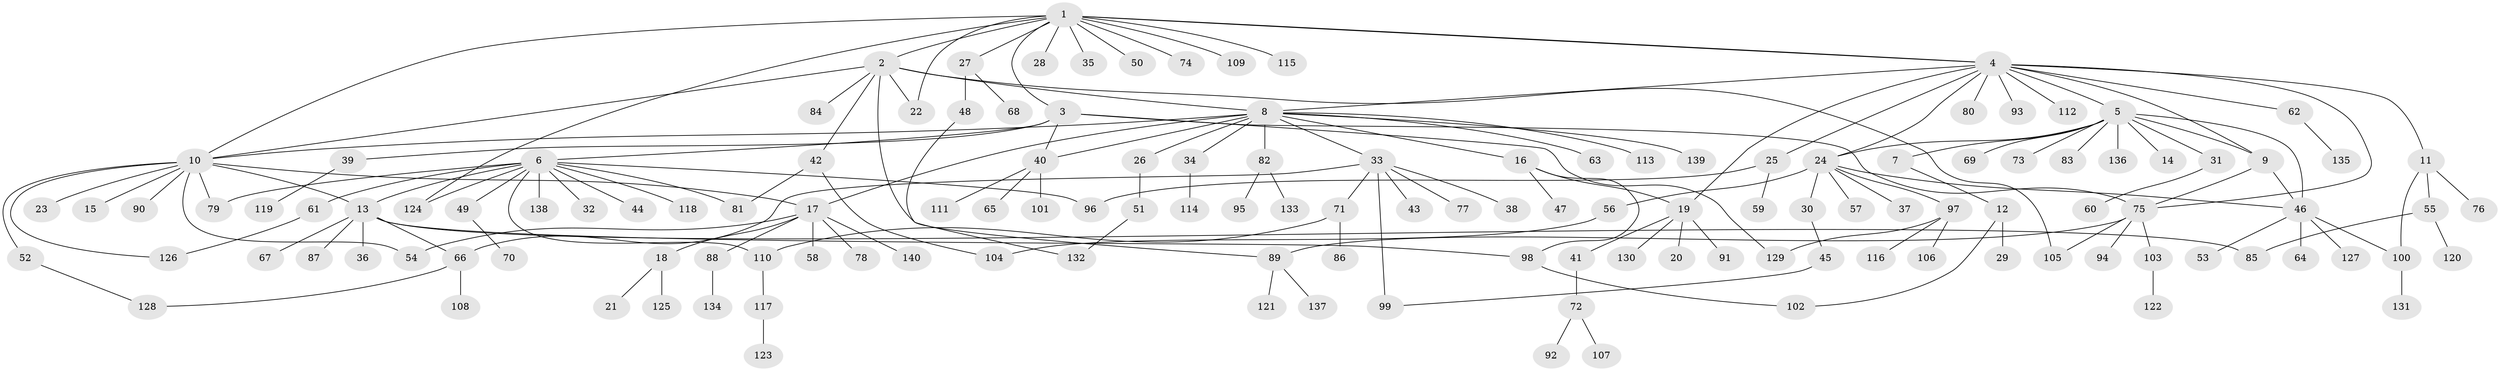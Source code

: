 // coarse degree distribution, {14: 0.01020408163265306, 7: 0.030612244897959183, 8: 0.030612244897959183, 15: 0.01020408163265306, 10: 0.01020408163265306, 13: 0.02040816326530612, 2: 0.23469387755102042, 4: 0.04081632653061224, 11: 0.01020408163265306, 3: 0.07142857142857142, 1: 0.5306122448979592}
// Generated by graph-tools (version 1.1) at 2025/18/03/04/25 18:18:20]
// undirected, 140 vertices, 173 edges
graph export_dot {
graph [start="1"]
  node [color=gray90,style=filled];
  1;
  2;
  3;
  4;
  5;
  6;
  7;
  8;
  9;
  10;
  11;
  12;
  13;
  14;
  15;
  16;
  17;
  18;
  19;
  20;
  21;
  22;
  23;
  24;
  25;
  26;
  27;
  28;
  29;
  30;
  31;
  32;
  33;
  34;
  35;
  36;
  37;
  38;
  39;
  40;
  41;
  42;
  43;
  44;
  45;
  46;
  47;
  48;
  49;
  50;
  51;
  52;
  53;
  54;
  55;
  56;
  57;
  58;
  59;
  60;
  61;
  62;
  63;
  64;
  65;
  66;
  67;
  68;
  69;
  70;
  71;
  72;
  73;
  74;
  75;
  76;
  77;
  78;
  79;
  80;
  81;
  82;
  83;
  84;
  85;
  86;
  87;
  88;
  89;
  90;
  91;
  92;
  93;
  94;
  95;
  96;
  97;
  98;
  99;
  100;
  101;
  102;
  103;
  104;
  105;
  106;
  107;
  108;
  109;
  110;
  111;
  112;
  113;
  114;
  115;
  116;
  117;
  118;
  119;
  120;
  121;
  122;
  123;
  124;
  125;
  126;
  127;
  128;
  129;
  130;
  131;
  132;
  133;
  134;
  135;
  136;
  137;
  138;
  139;
  140;
  1 -- 2;
  1 -- 3;
  1 -- 4;
  1 -- 4;
  1 -- 10;
  1 -- 22;
  1 -- 27;
  1 -- 28;
  1 -- 35;
  1 -- 50;
  1 -- 74;
  1 -- 109;
  1 -- 115;
  1 -- 124;
  2 -- 8;
  2 -- 10;
  2 -- 22;
  2 -- 42;
  2 -- 84;
  2 -- 89;
  2 -- 105;
  3 -- 6;
  3 -- 39;
  3 -- 40;
  3 -- 75;
  3 -- 129;
  4 -- 5;
  4 -- 8;
  4 -- 9;
  4 -- 11;
  4 -- 19;
  4 -- 24;
  4 -- 25;
  4 -- 62;
  4 -- 75;
  4 -- 80;
  4 -- 93;
  4 -- 112;
  5 -- 7;
  5 -- 9;
  5 -- 14;
  5 -- 24;
  5 -- 31;
  5 -- 46;
  5 -- 69;
  5 -- 73;
  5 -- 83;
  5 -- 136;
  6 -- 13;
  6 -- 32;
  6 -- 44;
  6 -- 49;
  6 -- 61;
  6 -- 79;
  6 -- 81;
  6 -- 96;
  6 -- 110;
  6 -- 118;
  6 -- 124;
  6 -- 138;
  7 -- 12;
  8 -- 10;
  8 -- 16;
  8 -- 17;
  8 -- 26;
  8 -- 33;
  8 -- 34;
  8 -- 40;
  8 -- 63;
  8 -- 82;
  8 -- 113;
  8 -- 139;
  9 -- 46;
  9 -- 75;
  10 -- 13;
  10 -- 15;
  10 -- 17;
  10 -- 23;
  10 -- 52;
  10 -- 54;
  10 -- 79;
  10 -- 90;
  10 -- 126;
  11 -- 55;
  11 -- 76;
  11 -- 100;
  12 -- 29;
  12 -- 102;
  13 -- 36;
  13 -- 66;
  13 -- 67;
  13 -- 85;
  13 -- 87;
  13 -- 98;
  16 -- 19;
  16 -- 47;
  16 -- 98;
  17 -- 18;
  17 -- 54;
  17 -- 58;
  17 -- 78;
  17 -- 88;
  17 -- 140;
  18 -- 21;
  18 -- 125;
  19 -- 20;
  19 -- 41;
  19 -- 91;
  19 -- 130;
  24 -- 30;
  24 -- 37;
  24 -- 46;
  24 -- 56;
  24 -- 57;
  24 -- 97;
  25 -- 59;
  25 -- 96;
  26 -- 51;
  27 -- 48;
  27 -- 68;
  30 -- 45;
  31 -- 60;
  33 -- 38;
  33 -- 43;
  33 -- 66;
  33 -- 71;
  33 -- 77;
  33 -- 99;
  34 -- 114;
  39 -- 119;
  40 -- 65;
  40 -- 101;
  40 -- 111;
  41 -- 72;
  42 -- 81;
  42 -- 104;
  45 -- 99;
  46 -- 53;
  46 -- 64;
  46 -- 100;
  46 -- 127;
  48 -- 132;
  49 -- 70;
  51 -- 132;
  52 -- 128;
  55 -- 85;
  55 -- 120;
  56 -- 104;
  61 -- 126;
  62 -- 135;
  66 -- 108;
  66 -- 128;
  71 -- 86;
  71 -- 110;
  72 -- 92;
  72 -- 107;
  75 -- 89;
  75 -- 94;
  75 -- 103;
  75 -- 105;
  82 -- 95;
  82 -- 133;
  88 -- 134;
  89 -- 121;
  89 -- 137;
  97 -- 106;
  97 -- 116;
  97 -- 129;
  98 -- 102;
  100 -- 131;
  103 -- 122;
  110 -- 117;
  117 -- 123;
}
